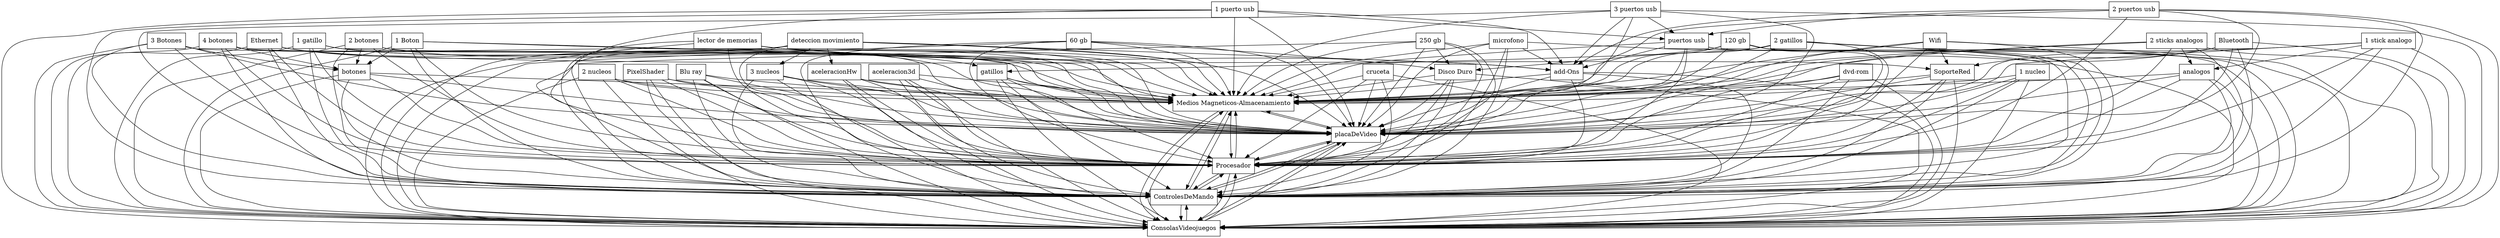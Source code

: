 digraph{
graph [rankdir=TB];
node [shape=box];
edge [arrowhead=normal];
0[label="Medios Magneticos-Almacenamiento",]
1[label="Ethernet",]
2[label="1 gatillo",]
3[label="4 botones",]
4[label="Bluetooth",]
5[label="250 gb",]
6[label="aceleracion3d",]
7[label="gatillos",]
8[label="1 puerto usb",]
9[label="2 botones",]
10[label="puertos usb",]
11[label="placaDeVideo",]
12[label="lector de memorias",]
13[label="botones",]
14[label="cruceta",]
15[label="2 gatillos",]
16[label="ConsolasVideojuegos",]
17[label="3 Botones",]
18[label="microfono",]
19[label="2 nucleos",]
20[label="PixelShader",]
21[label="1 Boton",]
22[label="120 gb",]
23[label="3 nucleos",]
24[label="SoporteRed",]
25[label="Blu ray",]
26[label="3 puertos usb",]
27[label="aceleracionHw",]
28[label="1 stick analogo",]
29[label="Disco Duro",]
30[label="1 nucleo",]
31[label="60 gb",]
32[label="add-Ons",]
33[label="ControlesDeMando",]
34[label="deteccion movimiento",]
35[label="Procesador",]
36[label="2 puertos usb",]
37[label="dvd-rom",]
38[label="analogos",]
39[label="2 sticks analogos",]
40[label="Wifi",]
0->11[label="",]
0->16[label="",]
0->33[label="",]
0->35[label="",]
1->0[label="",]
1->11[label="",]
1->16[label="",]
1->24[label="",]
1->33[label="",]
1->35[label="",]
2->0[label="",]
2->7[label="",]
2->11[label="",]
2->16[label="",]
2->33[label="",]
2->35[label="",]
3->0[label="",]
3->11[label="",]
3->13[label="",]
3->16[label="",]
3->33[label="",]
3->35[label="",]
4->0[label="",]
4->11[label="",]
4->16[label="",]
4->24[label="",]
4->33[label="",]
4->35[label="",]
5->0[label="",]
5->11[label="",]
5->16[label="",]
5->29[label="",]
5->33[label="",]
5->35[label="",]
6->0[label="",]
6->11[label="",]
6->16[label="",]
6->33[label="",]
6->35[label="",]
7->0[label="",]
7->11[label="",]
7->16[label="",]
7->33[label="",]
7->35[label="",]
8->0[label="",]
8->10[label="",]
8->11[label="",]
8->16[label="",]
8->32[label="",]
8->33[label="",]
8->35[label="",]
9->0[label="",]
9->11[label="",]
9->13[label="",]
9->16[label="",]
9->33[label="",]
9->35[label="",]
10->0[label="",]
10->11[label="",]
10->16[label="",]
10->32[label="",]
10->33[label="",]
10->35[label="",]
11->0[label="",]
11->16[label="",]
11->33[label="",]
11->35[label="",]
12->0[label="",]
12->11[label="",]
12->16[label="",]
12->32[label="",]
12->33[label="",]
12->35[label="",]
13->0[label="",]
13->11[label="",]
13->16[label="",]
13->33[label="",]
13->35[label="",]
14->0[label="",]
14->11[label="",]
14->16[label="",]
14->33[label="",]
14->35[label="",]
15->0[label="",]
15->7[label="",]
15->11[label="",]
15->16[label="",]
15->33[label="",]
15->35[label="",]
16->0[label="",]
16->11[label="",]
16->33[label="",]
16->35[label="",]
17->0[label="",]
17->11[label="",]
17->13[label="",]
17->16[label="",]
17->33[label="",]
17->35[label="",]
18->0[label="",]
18->11[label="",]
18->16[label="",]
18->32[label="",]
18->33[label="",]
18->35[label="",]
19->0[label="",]
19->11[label="",]
19->16[label="",]
19->33[label="",]
19->35[label="",]
20->0[label="",]
20->11[label="",]
20->16[label="",]
20->33[label="",]
20->35[label="",]
21->0[label="",]
21->11[label="",]
21->13[label="",]
21->16[label="",]
21->33[label="",]
21->35[label="",]
22->0[label="",]
22->11[label="",]
22->16[label="",]
22->29[label="",]
22->33[label="",]
22->35[label="",]
23->0[label="",]
23->11[label="",]
23->16[label="",]
23->33[label="",]
23->35[label="",]
24->0[label="",]
24->11[label="",]
24->16[label="",]
24->33[label="",]
24->35[label="",]
25->0[label="",]
25->11[label="",]
25->16[label="",]
25->33[label="",]
25->35[label="",]
26->0[label="",]
26->10[label="",]
26->11[label="",]
26->16[label="",]
26->32[label="",]
26->33[label="",]
26->35[label="",]
27->0[label="",]
27->11[label="",]
27->16[label="",]
27->33[label="",]
27->35[label="",]
28->0[label="",]
28->11[label="",]
28->16[label="",]
28->33[label="",]
28->35[label="",]
28->38[label="",]
29->0[label="",]
29->11[label="",]
29->16[label="",]
29->33[label="",]
29->35[label="",]
30->0[label="",]
30->11[label="",]
30->16[label="",]
30->33[label="",]
30->35[label="",]
31->0[label="",]
31->11[label="",]
31->16[label="",]
31->29[label="",]
31->33[label="",]
31->35[label="",]
32->0[label="",]
32->11[label="",]
32->16[label="",]
32->33[label="",]
32->35[label="",]
33->0[label="",]
33->11[label="",]
33->16[label="",]
33->35[label="",]
34->0[label="",]
34->11[label="",]
34->16[label="",]
34->23[label="",]
34->27[label="",]
34->32[label="",]
34->33[label="",]
34->35[label="",]
35->0[label="",]
35->11[label="",]
35->16[label="",]
35->33[label="",]
36->0[label="",]
36->10[label="",]
36->11[label="",]
36->16[label="",]
36->32[label="",]
36->33[label="",]
36->35[label="",]
37->0[label="",]
37->11[label="",]
37->16[label="",]
37->33[label="",]
37->35[label="",]
38->0[label="",]
38->11[label="",]
38->16[label="",]
38->33[label="",]
38->35[label="",]
39->0[label="",]
39->11[label="",]
39->16[label="",]
39->33[label="",]
39->35[label="",]
39->38[label="",]
40->0[label="",]
40->11[label="",]
40->16[label="",]
40->24[label="",]
40->33[label="",]
40->35[label="",]
}
